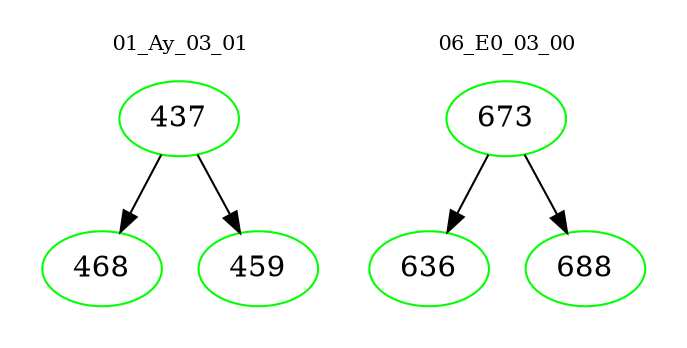 digraph{
subgraph cluster_0 {
color = white
label = "01_Ay_03_01";
fontsize=10;
T0_437 [label="437", color="green"]
T0_437 -> T0_468 [color="black"]
T0_468 [label="468", color="green"]
T0_437 -> T0_459 [color="black"]
T0_459 [label="459", color="green"]
}
subgraph cluster_1 {
color = white
label = "06_E0_03_00";
fontsize=10;
T1_673 [label="673", color="green"]
T1_673 -> T1_636 [color="black"]
T1_636 [label="636", color="green"]
T1_673 -> T1_688 [color="black"]
T1_688 [label="688", color="green"]
}
}
